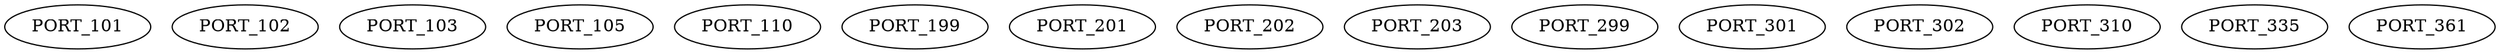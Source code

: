 digraph G {
    PORT_101;
    PORT_102;
    PORT_103;
    PORT_105;
    PORT_110;
    PORT_199;
    PORT_201;
    PORT_202;
    PORT_203;
    PORT_299;
    PORT_301;
    PORT_302;
    PORT_310;
    PORT_335;
    PORT_361;
}
